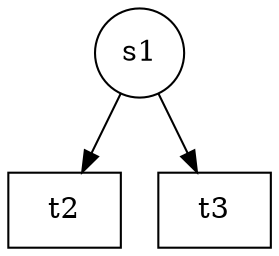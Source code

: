 digraph petrinet{
node[shape=circle];
"s1";
"t2" [shape=box];
"t3" [shape=box];
"s1"->"t2"
"s1"->"t3"
}
